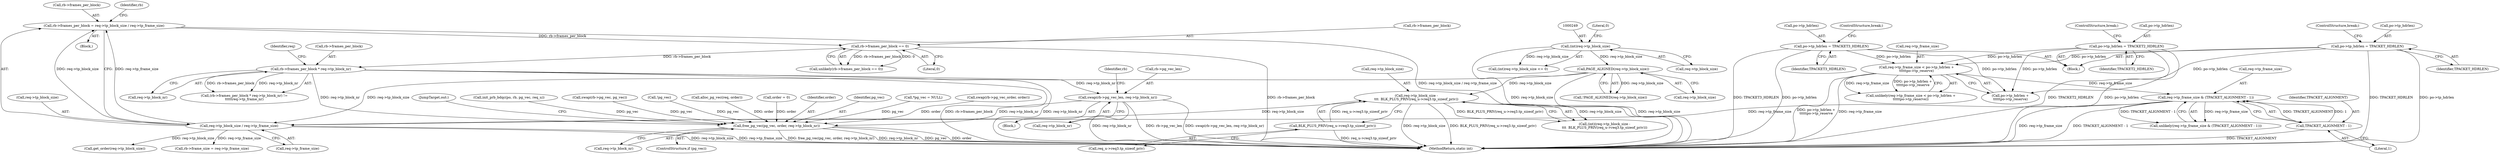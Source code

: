 digraph "0_linux_84ac7260236a49c79eede91617700174c2c19b0c@pointer" {
"1000489" [label="(Call,swap(rb->pg_vec_len, req->tp_block_nr))"];
"1000331" [label="(Call,rb->frames_per_block * req->tp_block_nr)"];
"1000322" [label="(Call,rb->frames_per_block == 0)"];
"1000309" [label="(Call,rb->frames_per_block = req->tp_block_size / req->tp_frame_size)"];
"1000313" [label="(Call,req->tp_block_size / req->tp_frame_size)"];
"1000258" [label="(Call,PAGE_ALIGNED(req->tp_block_size))"];
"1000248" [label="(Call,(int)req->tp_block_size)"];
"1000273" [label="(Call,req->tp_block_size -\n\t\t\t  BLK_PLUS_PRIV(req_u->req3.tp_sizeof_priv))"];
"1000277" [label="(Call,BLK_PLUS_PRIV(req_u->req3.tp_sizeof_priv))"];
"1000301" [label="(Call,req->tp_frame_size & (TPACKET_ALIGNMENT - 1))"];
"1000287" [label="(Call,req->tp_frame_size < po->tp_hdrlen +\n\t\t\t\t\tpo->tp_reserve)"];
"1000235" [label="(Call,po->tp_hdrlen = TPACKET3_HDRLEN)"];
"1000228" [label="(Call,po->tp_hdrlen = TPACKET2_HDRLEN)"];
"1000221" [label="(Call,po->tp_hdrlen = TPACKET_HDRLEN)"];
"1000305" [label="(Call,TPACKET_ALIGNMENT - 1)"];
"1000578" [label="(Call,free_pg_vec(pg_vec, order, req->tp_block_nr))"];
"1000278" [label="(Call,req_u->req3.tp_sizeof_priv)"];
"1000444" [label="(Block,)"];
"1000348" [label="(Call,get_order(req->tp_block_size))"];
"1000326" [label="(Literal,0)"];
"1000307" [label="(Literal,1)"];
"1000250" [label="(Call,req->tp_block_size)"];
"1000287" [label="(Call,req->tp_frame_size < po->tp_hdrlen +\n\t\t\t\t\tpo->tp_reserve)"];
"1000330" [label="(Call,(rb->frames_per_block * req->tp_block_nr) !=\n\t\t\t\t\treq->tp_frame_nr)"];
"1000490" [label="(Call,rb->pg_vec_len)"];
"1000321" [label="(Call,unlikely(rb->frames_per_block == 0))"];
"1000247" [label="(Call,(int)req->tp_block_size <= 0)"];
"1000258" [label="(Call,PAGE_ALIGNED(req->tp_block_size))"];
"1000221" [label="(Call,po->tp_hdrlen = TPACKET_HDRLEN)"];
"1000314" [label="(Call,req->tp_block_size)"];
"1000257" [label="(Call,!PAGE_ALIGNED(req->tp_block_size))"];
"1000335" [label="(Call,req->tp_block_nr)"];
"1000273" [label="(Call,req->tp_block_size -\n\t\t\t  BLK_PLUS_PRIV(req_u->req3.tp_sizeof_priv))"];
"1000232" [label="(Identifier,TPACKET2_HDRLEN)"];
"1000576" [label="(ControlStructure,if (pg_vec))"];
"1000584" [label="(JumpTarget,out:)"];
"1000331" [label="(Call,rb->frames_per_block * req->tp_block_nr)"];
"1000291" [label="(Call,po->tp_hdrlen +\n\t\t\t\t\tpo->tp_reserve)"];
"1000371" [label="(Call,init_prb_bdqc(po, rb, pg_vec, req_u))"];
"1000332" [label="(Call,rb->frames_per_block)"];
"1000222" [label="(Call,po->tp_hdrlen)"];
"1000301" [label="(Call,req->tp_frame_size & (TPACKET_ALIGNMENT - 1))"];
"1000498" [label="(Identifier,rb)"];
"1000225" [label="(Identifier,TPACKET_HDRLEN)"];
"1000248" [label="(Call,(int)req->tp_block_size)"];
"1000204" [label="(Block,)"];
"1000277" [label="(Call,BLK_PLUS_PRIV(req_u->req3.tp_sizeof_priv))"];
"1000323" [label="(Call,rb->frames_per_block)"];
"1000286" [label="(Call,unlikely(req->tp_frame_size < po->tp_hdrlen +\n\t\t\t\t\tpo->tp_reserve))"];
"1000453" [label="(Call,swap(rb->pg_vec, pg_vec))"];
"1000305" [label="(Call,TPACKET_ALIGNMENT - 1)"];
"1000219" [label="(Block,)"];
"1000359" [label="(Call,!pg_vec)"];
"1000271" [label="(Call,(int)(req->tp_block_size -\n\t\t\t  BLK_PLUS_PRIV(req_u->req3.tp_sizeof_priv)))"];
"1000309" [label="(Call,rb->frames_per_block = req->tp_block_size / req->tp_frame_size)"];
"1000354" [label="(Call,alloc_pg_vec(req, order))"];
"1000124" [label="(Call,order = 0)"];
"1000300" [label="(Call,unlikely(req->tp_frame_size & (TPACKET_ALIGNMENT - 1)))"];
"1000229" [label="(Call,po->tp_hdrlen)"];
"1000240" [label="(ControlStructure,break;)"];
"1000472" [label="(Call,rb->frame_size = req->tp_frame_size)"];
"1000489" [label="(Call,swap(rb->pg_vec_len, req->tp_block_nr))"];
"1000322" [label="(Call,rb->frames_per_block == 0)"];
"1000235" [label="(Call,po->tp_hdrlen = TPACKET3_HDRLEN)"];
"1000580" [label="(Identifier,order)"];
"1000228" [label="(Call,po->tp_hdrlen = TPACKET2_HDRLEN)"];
"1000579" [label="(Identifier,pg_vec)"];
"1000587" [label="(MethodReturn,static int)"];
"1000233" [label="(ControlStructure,break;)"];
"1000253" [label="(Literal,0)"];
"1000493" [label="(Call,req->tp_block_nr)"];
"1000578" [label="(Call,free_pg_vec(pg_vec, order, req->tp_block_nr))"];
"1000226" [label="(ControlStructure,break;)"];
"1000306" [label="(Identifier,TPACKET_ALIGNMENT)"];
"1000274" [label="(Call,req->tp_block_size)"];
"1000288" [label="(Call,req->tp_frame_size)"];
"1000313" [label="(Call,req->tp_block_size / req->tp_frame_size)"];
"1000114" [label="(Call,*pg_vec = NULL)"];
"1000317" [label="(Call,req->tp_frame_size)"];
"1000339" [label="(Identifier,req)"];
"1000484" [label="(Call,swap(rb->pg_vec_order, order))"];
"1000259" [label="(Call,req->tp_block_size)"];
"1000581" [label="(Call,req->tp_block_nr)"];
"1000236" [label="(Call,po->tp_hdrlen)"];
"1000310" [label="(Call,rb->frames_per_block)"];
"1000302" [label="(Call,req->tp_frame_size)"];
"1000239" [label="(Identifier,TPACKET3_HDRLEN)"];
"1000324" [label="(Identifier,rb)"];
"1000489" -> "1000444"  [label="AST: "];
"1000489" -> "1000493"  [label="CFG: "];
"1000490" -> "1000489"  [label="AST: "];
"1000493" -> "1000489"  [label="AST: "];
"1000498" -> "1000489"  [label="CFG: "];
"1000489" -> "1000587"  [label="DDG: swap(rb->pg_vec_len, req->tp_block_nr)"];
"1000489" -> "1000587"  [label="DDG: req->tp_block_nr"];
"1000489" -> "1000587"  [label="DDG: rb->pg_vec_len"];
"1000331" -> "1000489"  [label="DDG: req->tp_block_nr"];
"1000489" -> "1000578"  [label="DDG: req->tp_block_nr"];
"1000331" -> "1000330"  [label="AST: "];
"1000331" -> "1000335"  [label="CFG: "];
"1000332" -> "1000331"  [label="AST: "];
"1000335" -> "1000331"  [label="AST: "];
"1000339" -> "1000331"  [label="CFG: "];
"1000331" -> "1000587"  [label="DDG: rb->frames_per_block"];
"1000331" -> "1000587"  [label="DDG: req->tp_block_nr"];
"1000331" -> "1000330"  [label="DDG: rb->frames_per_block"];
"1000331" -> "1000330"  [label="DDG: req->tp_block_nr"];
"1000322" -> "1000331"  [label="DDG: rb->frames_per_block"];
"1000331" -> "1000578"  [label="DDG: req->tp_block_nr"];
"1000322" -> "1000321"  [label="AST: "];
"1000322" -> "1000326"  [label="CFG: "];
"1000323" -> "1000322"  [label="AST: "];
"1000326" -> "1000322"  [label="AST: "];
"1000321" -> "1000322"  [label="CFG: "];
"1000322" -> "1000587"  [label="DDG: rb->frames_per_block"];
"1000322" -> "1000321"  [label="DDG: rb->frames_per_block"];
"1000322" -> "1000321"  [label="DDG: 0"];
"1000309" -> "1000322"  [label="DDG: rb->frames_per_block"];
"1000309" -> "1000204"  [label="AST: "];
"1000309" -> "1000313"  [label="CFG: "];
"1000310" -> "1000309"  [label="AST: "];
"1000313" -> "1000309"  [label="AST: "];
"1000324" -> "1000309"  [label="CFG: "];
"1000309" -> "1000587"  [label="DDG: req->tp_block_size / req->tp_frame_size"];
"1000313" -> "1000309"  [label="DDG: req->tp_block_size"];
"1000313" -> "1000309"  [label="DDG: req->tp_frame_size"];
"1000313" -> "1000317"  [label="CFG: "];
"1000314" -> "1000313"  [label="AST: "];
"1000317" -> "1000313"  [label="AST: "];
"1000313" -> "1000587"  [label="DDG: req->tp_block_size"];
"1000313" -> "1000587"  [label="DDG: req->tp_frame_size"];
"1000258" -> "1000313"  [label="DDG: req->tp_block_size"];
"1000273" -> "1000313"  [label="DDG: req->tp_block_size"];
"1000301" -> "1000313"  [label="DDG: req->tp_frame_size"];
"1000313" -> "1000348"  [label="DDG: req->tp_block_size"];
"1000313" -> "1000472"  [label="DDG: req->tp_frame_size"];
"1000258" -> "1000257"  [label="AST: "];
"1000258" -> "1000259"  [label="CFG: "];
"1000259" -> "1000258"  [label="AST: "];
"1000257" -> "1000258"  [label="CFG: "];
"1000258" -> "1000587"  [label="DDG: req->tp_block_size"];
"1000258" -> "1000257"  [label="DDG: req->tp_block_size"];
"1000248" -> "1000258"  [label="DDG: req->tp_block_size"];
"1000258" -> "1000273"  [label="DDG: req->tp_block_size"];
"1000248" -> "1000247"  [label="AST: "];
"1000248" -> "1000250"  [label="CFG: "];
"1000249" -> "1000248"  [label="AST: "];
"1000250" -> "1000248"  [label="AST: "];
"1000253" -> "1000248"  [label="CFG: "];
"1000248" -> "1000587"  [label="DDG: req->tp_block_size"];
"1000248" -> "1000247"  [label="DDG: req->tp_block_size"];
"1000273" -> "1000271"  [label="AST: "];
"1000273" -> "1000277"  [label="CFG: "];
"1000274" -> "1000273"  [label="AST: "];
"1000277" -> "1000273"  [label="AST: "];
"1000271" -> "1000273"  [label="CFG: "];
"1000273" -> "1000587"  [label="DDG: req->tp_block_size"];
"1000273" -> "1000587"  [label="DDG: BLK_PLUS_PRIV(req_u->req3.tp_sizeof_priv)"];
"1000273" -> "1000271"  [label="DDG: req->tp_block_size"];
"1000273" -> "1000271"  [label="DDG: BLK_PLUS_PRIV(req_u->req3.tp_sizeof_priv)"];
"1000277" -> "1000273"  [label="DDG: req_u->req3.tp_sizeof_priv"];
"1000277" -> "1000278"  [label="CFG: "];
"1000278" -> "1000277"  [label="AST: "];
"1000277" -> "1000587"  [label="DDG: req_u->req3.tp_sizeof_priv"];
"1000301" -> "1000300"  [label="AST: "];
"1000301" -> "1000305"  [label="CFG: "];
"1000302" -> "1000301"  [label="AST: "];
"1000305" -> "1000301"  [label="AST: "];
"1000300" -> "1000301"  [label="CFG: "];
"1000301" -> "1000587"  [label="DDG: TPACKET_ALIGNMENT - 1"];
"1000301" -> "1000587"  [label="DDG: req->tp_frame_size"];
"1000301" -> "1000300"  [label="DDG: req->tp_frame_size"];
"1000301" -> "1000300"  [label="DDG: TPACKET_ALIGNMENT - 1"];
"1000287" -> "1000301"  [label="DDG: req->tp_frame_size"];
"1000305" -> "1000301"  [label="DDG: TPACKET_ALIGNMENT"];
"1000305" -> "1000301"  [label="DDG: 1"];
"1000287" -> "1000286"  [label="AST: "];
"1000287" -> "1000291"  [label="CFG: "];
"1000288" -> "1000287"  [label="AST: "];
"1000291" -> "1000287"  [label="AST: "];
"1000286" -> "1000287"  [label="CFG: "];
"1000287" -> "1000587"  [label="DDG: po->tp_hdrlen +\n\t\t\t\t\tpo->tp_reserve"];
"1000287" -> "1000587"  [label="DDG: req->tp_frame_size"];
"1000287" -> "1000286"  [label="DDG: req->tp_frame_size"];
"1000287" -> "1000286"  [label="DDG: po->tp_hdrlen +\n\t\t\t\t\tpo->tp_reserve"];
"1000235" -> "1000287"  [label="DDG: po->tp_hdrlen"];
"1000228" -> "1000287"  [label="DDG: po->tp_hdrlen"];
"1000221" -> "1000287"  [label="DDG: po->tp_hdrlen"];
"1000235" -> "1000219"  [label="AST: "];
"1000235" -> "1000239"  [label="CFG: "];
"1000236" -> "1000235"  [label="AST: "];
"1000239" -> "1000235"  [label="AST: "];
"1000240" -> "1000235"  [label="CFG: "];
"1000235" -> "1000587"  [label="DDG: TPACKET3_HDRLEN"];
"1000235" -> "1000587"  [label="DDG: po->tp_hdrlen"];
"1000235" -> "1000291"  [label="DDG: po->tp_hdrlen"];
"1000228" -> "1000219"  [label="AST: "];
"1000228" -> "1000232"  [label="CFG: "];
"1000229" -> "1000228"  [label="AST: "];
"1000232" -> "1000228"  [label="AST: "];
"1000233" -> "1000228"  [label="CFG: "];
"1000228" -> "1000587"  [label="DDG: po->tp_hdrlen"];
"1000228" -> "1000587"  [label="DDG: TPACKET2_HDRLEN"];
"1000228" -> "1000291"  [label="DDG: po->tp_hdrlen"];
"1000221" -> "1000219"  [label="AST: "];
"1000221" -> "1000225"  [label="CFG: "];
"1000222" -> "1000221"  [label="AST: "];
"1000225" -> "1000221"  [label="AST: "];
"1000226" -> "1000221"  [label="CFG: "];
"1000221" -> "1000587"  [label="DDG: TPACKET_HDRLEN"];
"1000221" -> "1000587"  [label="DDG: po->tp_hdrlen"];
"1000221" -> "1000291"  [label="DDG: po->tp_hdrlen"];
"1000305" -> "1000307"  [label="CFG: "];
"1000306" -> "1000305"  [label="AST: "];
"1000307" -> "1000305"  [label="AST: "];
"1000305" -> "1000587"  [label="DDG: TPACKET_ALIGNMENT"];
"1000578" -> "1000576"  [label="AST: "];
"1000578" -> "1000581"  [label="CFG: "];
"1000579" -> "1000578"  [label="AST: "];
"1000580" -> "1000578"  [label="AST: "];
"1000581" -> "1000578"  [label="AST: "];
"1000584" -> "1000578"  [label="CFG: "];
"1000578" -> "1000587"  [label="DDG: pg_vec"];
"1000578" -> "1000587"  [label="DDG: order"];
"1000578" -> "1000587"  [label="DDG: free_pg_vec(pg_vec, order, req->tp_block_nr)"];
"1000578" -> "1000587"  [label="DDG: req->tp_block_nr"];
"1000453" -> "1000578"  [label="DDG: pg_vec"];
"1000114" -> "1000578"  [label="DDG: pg_vec"];
"1000359" -> "1000578"  [label="DDG: pg_vec"];
"1000371" -> "1000578"  [label="DDG: pg_vec"];
"1000354" -> "1000578"  [label="DDG: order"];
"1000124" -> "1000578"  [label="DDG: order"];
"1000484" -> "1000578"  [label="DDG: order"];
}
